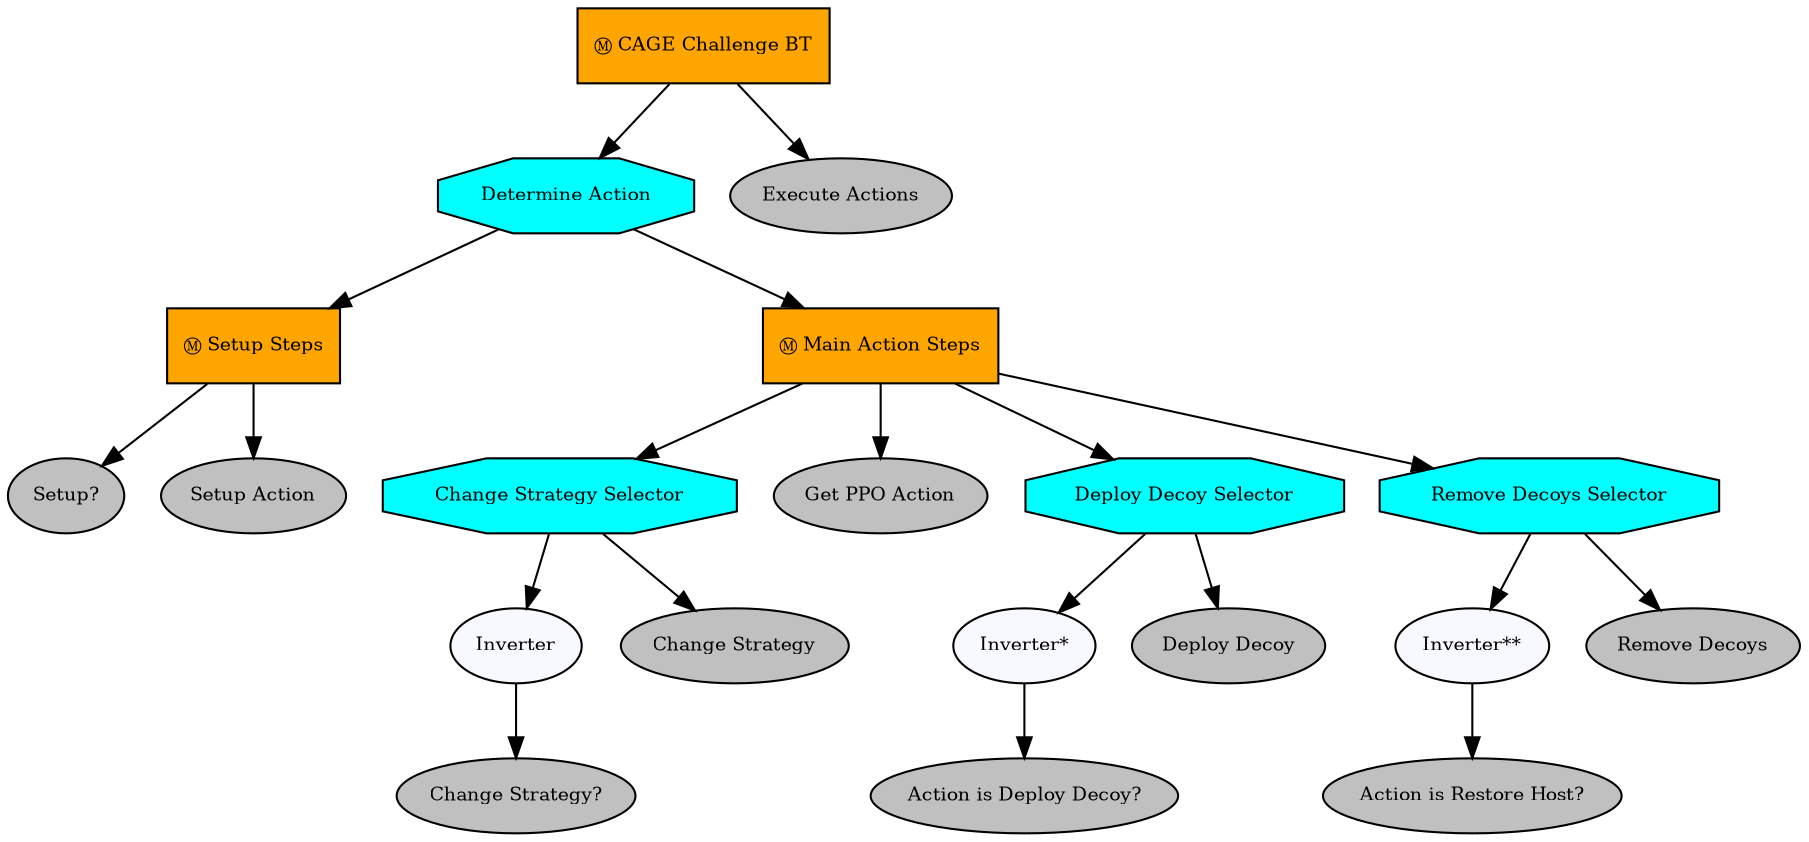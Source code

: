 digraph pastafarianism {
ordering=out;
graph [fontname="times-roman"];
node [fontname="times-roman"];
edge [fontname="times-roman"];
"CAGE Challenge BT" [fillcolor=orange, fontcolor=black, fontsize=9, label="Ⓜ CAGE Challenge BT", shape=box, style=filled];
"Determine Action" [fillcolor=cyan, fontcolor=black, fontsize=9, label="Determine Action", shape=octagon, style=filled];
"CAGE Challenge BT" -> "Determine Action";
"Setup Steps" [fillcolor=orange, fontcolor=black, fontsize=9, label="Ⓜ Setup Steps", shape=box, style=filled];
"Determine Action" -> "Setup Steps";
"Setup?" [fillcolor=gray, fontcolor=black, fontsize=9, label="Setup?", shape=ellipse, style=filled];
"Setup Steps" -> "Setup?";
"Setup Action" [fillcolor=gray, fontcolor=black, fontsize=9, label="Setup Action", shape=ellipse, style=filled];
"Setup Steps" -> "Setup Action";
"Main Action Steps" [fillcolor=orange, fontcolor=black, fontsize=9, label="Ⓜ Main Action Steps", shape=box, style=filled];
"Determine Action" -> "Main Action Steps";
"Change Strategy Selector" [fillcolor=cyan, fontcolor=black, fontsize=9, label="Change Strategy Selector", shape=octagon, style=filled];
"Main Action Steps" -> "Change Strategy Selector";
Inverter [fillcolor=ghostwhite, fontcolor=black, fontsize=9, label=Inverter, shape=ellipse, style=filled];
"Change Strategy Selector" -> Inverter;
"Change Strategy?" [fillcolor=gray, fontcolor=black, fontsize=9, label="Change Strategy?", shape=ellipse, style=filled];
Inverter -> "Change Strategy?";
"Change Strategy" [fillcolor=gray, fontcolor=black, fontsize=9, label="Change Strategy", shape=ellipse, style=filled];
"Change Strategy Selector" -> "Change Strategy";
"Get PPO Action" [fillcolor=gray, fontcolor=black, fontsize=9, label="Get PPO Action", shape=ellipse, style=filled];
"Main Action Steps" -> "Get PPO Action";
"Deploy Decoy Selector" [fillcolor=cyan, fontcolor=black, fontsize=9, label="Deploy Decoy Selector", shape=octagon, style=filled];
"Main Action Steps" -> "Deploy Decoy Selector";
"Inverter*" [fillcolor=ghostwhite, fontcolor=black, fontsize=9, label="Inverter*", shape=ellipse, style=filled];
"Deploy Decoy Selector" -> "Inverter*";
"Action is Deploy Decoy?" [fillcolor=gray, fontcolor=black, fontsize=9, label="Action is Deploy Decoy?", shape=ellipse, style=filled];
"Inverter*" -> "Action is Deploy Decoy?";
"Deploy Decoy" [fillcolor=gray, fontcolor=black, fontsize=9, label="Deploy Decoy", shape=ellipse, style=filled];
"Deploy Decoy Selector" -> "Deploy Decoy";
"Remove Decoys Selector" [fillcolor=cyan, fontcolor=black, fontsize=9, label="Remove Decoys Selector", shape=octagon, style=filled];
"Main Action Steps" -> "Remove Decoys Selector";
"Inverter**" [fillcolor=ghostwhite, fontcolor=black, fontsize=9, label="Inverter**", shape=ellipse, style=filled];
"Remove Decoys Selector" -> "Inverter**";
"Action is Restore Host?" [fillcolor=gray, fontcolor=black, fontsize=9, label="Action is Restore Host?", shape=ellipse, style=filled];
"Inverter**" -> "Action is Restore Host?";
"Remove Decoys" [fillcolor=gray, fontcolor=black, fontsize=9, label="Remove Decoys", shape=ellipse, style=filled];
"Remove Decoys Selector" -> "Remove Decoys";
"Execute Actions" [fillcolor=gray, fontcolor=black, fontsize=9, label="Execute Actions", shape=ellipse, style=filled];
"CAGE Challenge BT" -> "Execute Actions";
}
